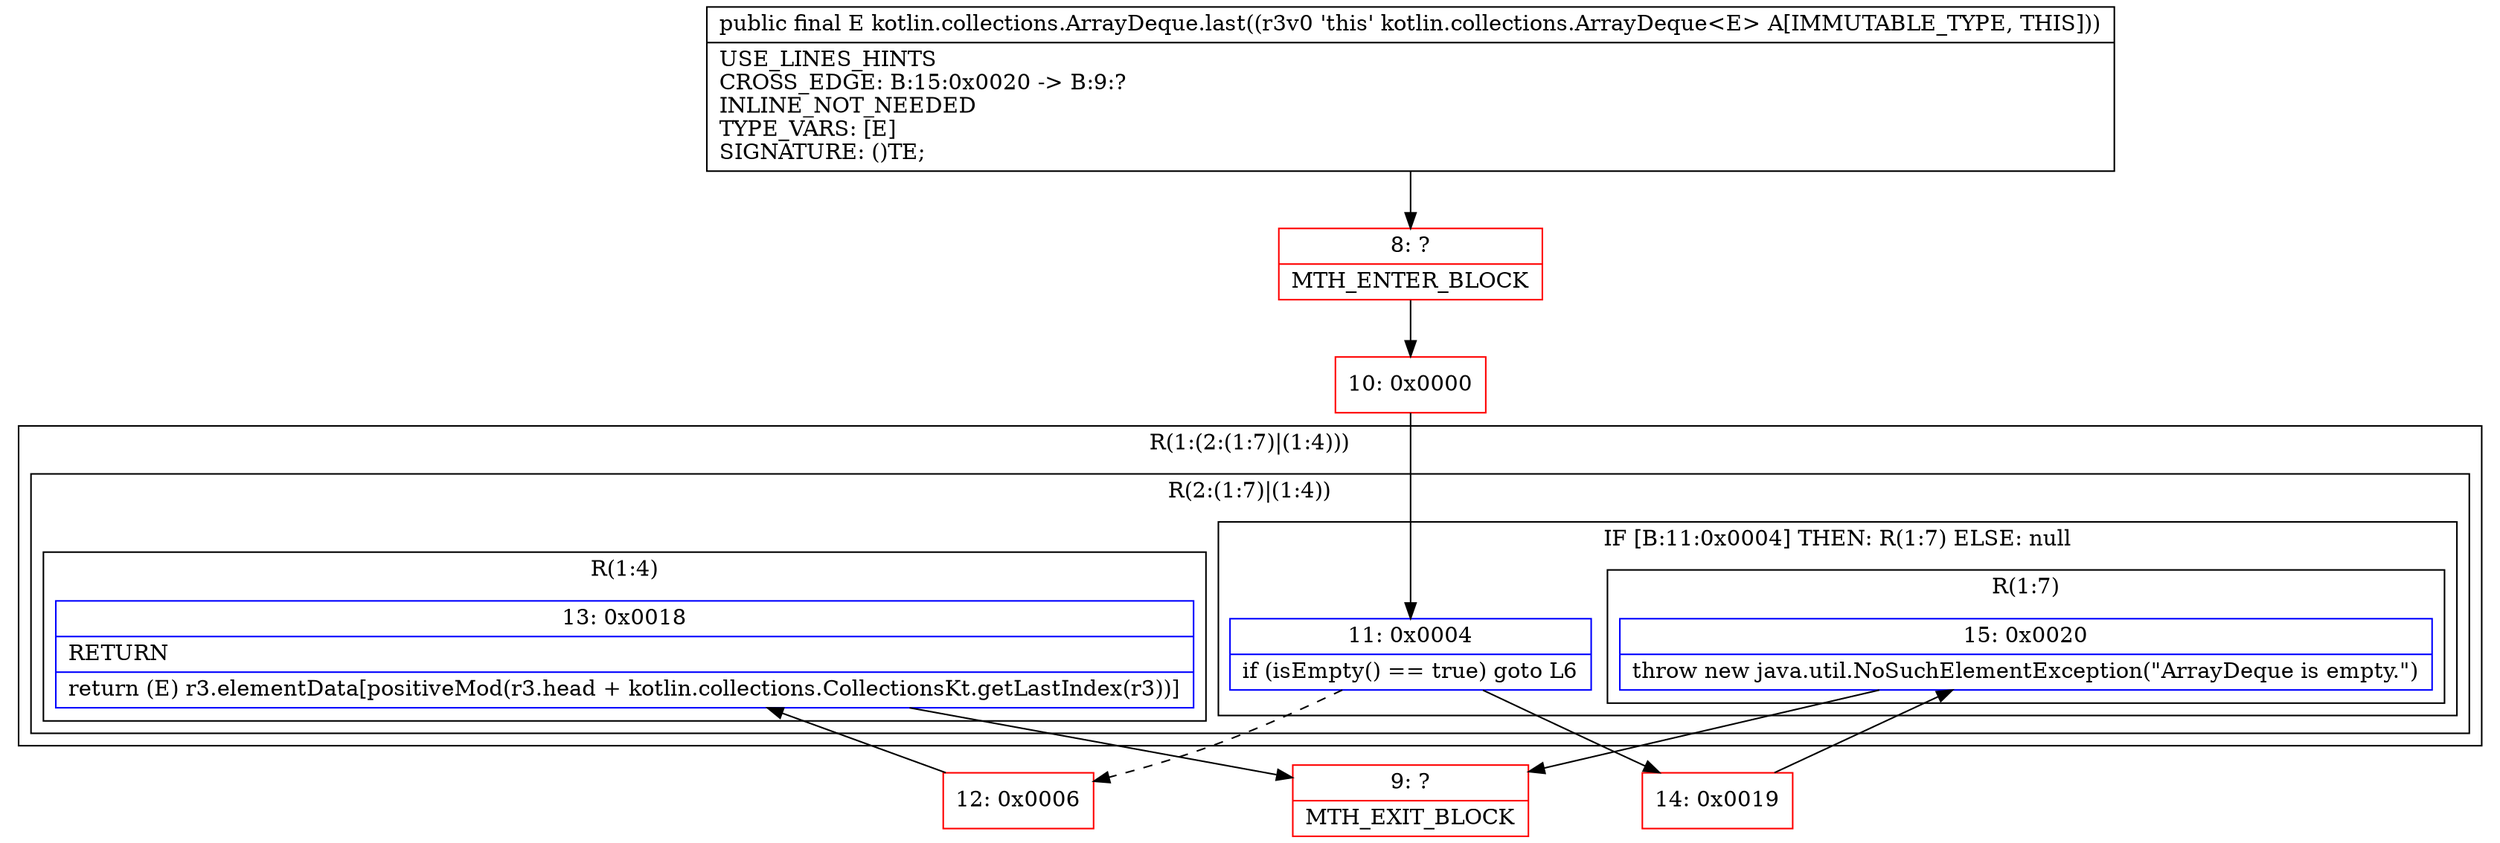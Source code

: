 digraph "CFG forkotlin.collections.ArrayDeque.last()Ljava\/lang\/Object;" {
subgraph cluster_Region_1394234480 {
label = "R(1:(2:(1:7)|(1:4)))";
node [shape=record,color=blue];
subgraph cluster_Region_2014901508 {
label = "R(2:(1:7)|(1:4))";
node [shape=record,color=blue];
subgraph cluster_IfRegion_682436663 {
label = "IF [B:11:0x0004] THEN: R(1:7) ELSE: null";
node [shape=record,color=blue];
Node_11 [shape=record,label="{11\:\ 0x0004|if (isEmpty() == true) goto L6\l}"];
subgraph cluster_Region_958495153 {
label = "R(1:7)";
node [shape=record,color=blue];
Node_15 [shape=record,label="{15\:\ 0x0020|throw new java.util.NoSuchElementException(\"ArrayDeque is empty.\")\l}"];
}
}
subgraph cluster_Region_949551921 {
label = "R(1:4)";
node [shape=record,color=blue];
Node_13 [shape=record,label="{13\:\ 0x0018|RETURN\l|return (E) r3.elementData[positiveMod(r3.head + kotlin.collections.CollectionsKt.getLastIndex(r3))]\l}"];
}
}
}
Node_8 [shape=record,color=red,label="{8\:\ ?|MTH_ENTER_BLOCK\l}"];
Node_10 [shape=record,color=red,label="{10\:\ 0x0000}"];
Node_12 [shape=record,color=red,label="{12\:\ 0x0006}"];
Node_9 [shape=record,color=red,label="{9\:\ ?|MTH_EXIT_BLOCK\l}"];
Node_14 [shape=record,color=red,label="{14\:\ 0x0019}"];
MethodNode[shape=record,label="{public final E kotlin.collections.ArrayDeque.last((r3v0 'this' kotlin.collections.ArrayDeque\<E\> A[IMMUTABLE_TYPE, THIS]))  | USE_LINES_HINTS\lCROSS_EDGE: B:15:0x0020 \-\> B:9:?\lINLINE_NOT_NEEDED\lTYPE_VARS: [E]\lSIGNATURE: ()TE;\l}"];
MethodNode -> Node_8;Node_11 -> Node_12[style=dashed];
Node_11 -> Node_14;
Node_15 -> Node_9;
Node_13 -> Node_9;
Node_8 -> Node_10;
Node_10 -> Node_11;
Node_12 -> Node_13;
Node_14 -> Node_15;
}

